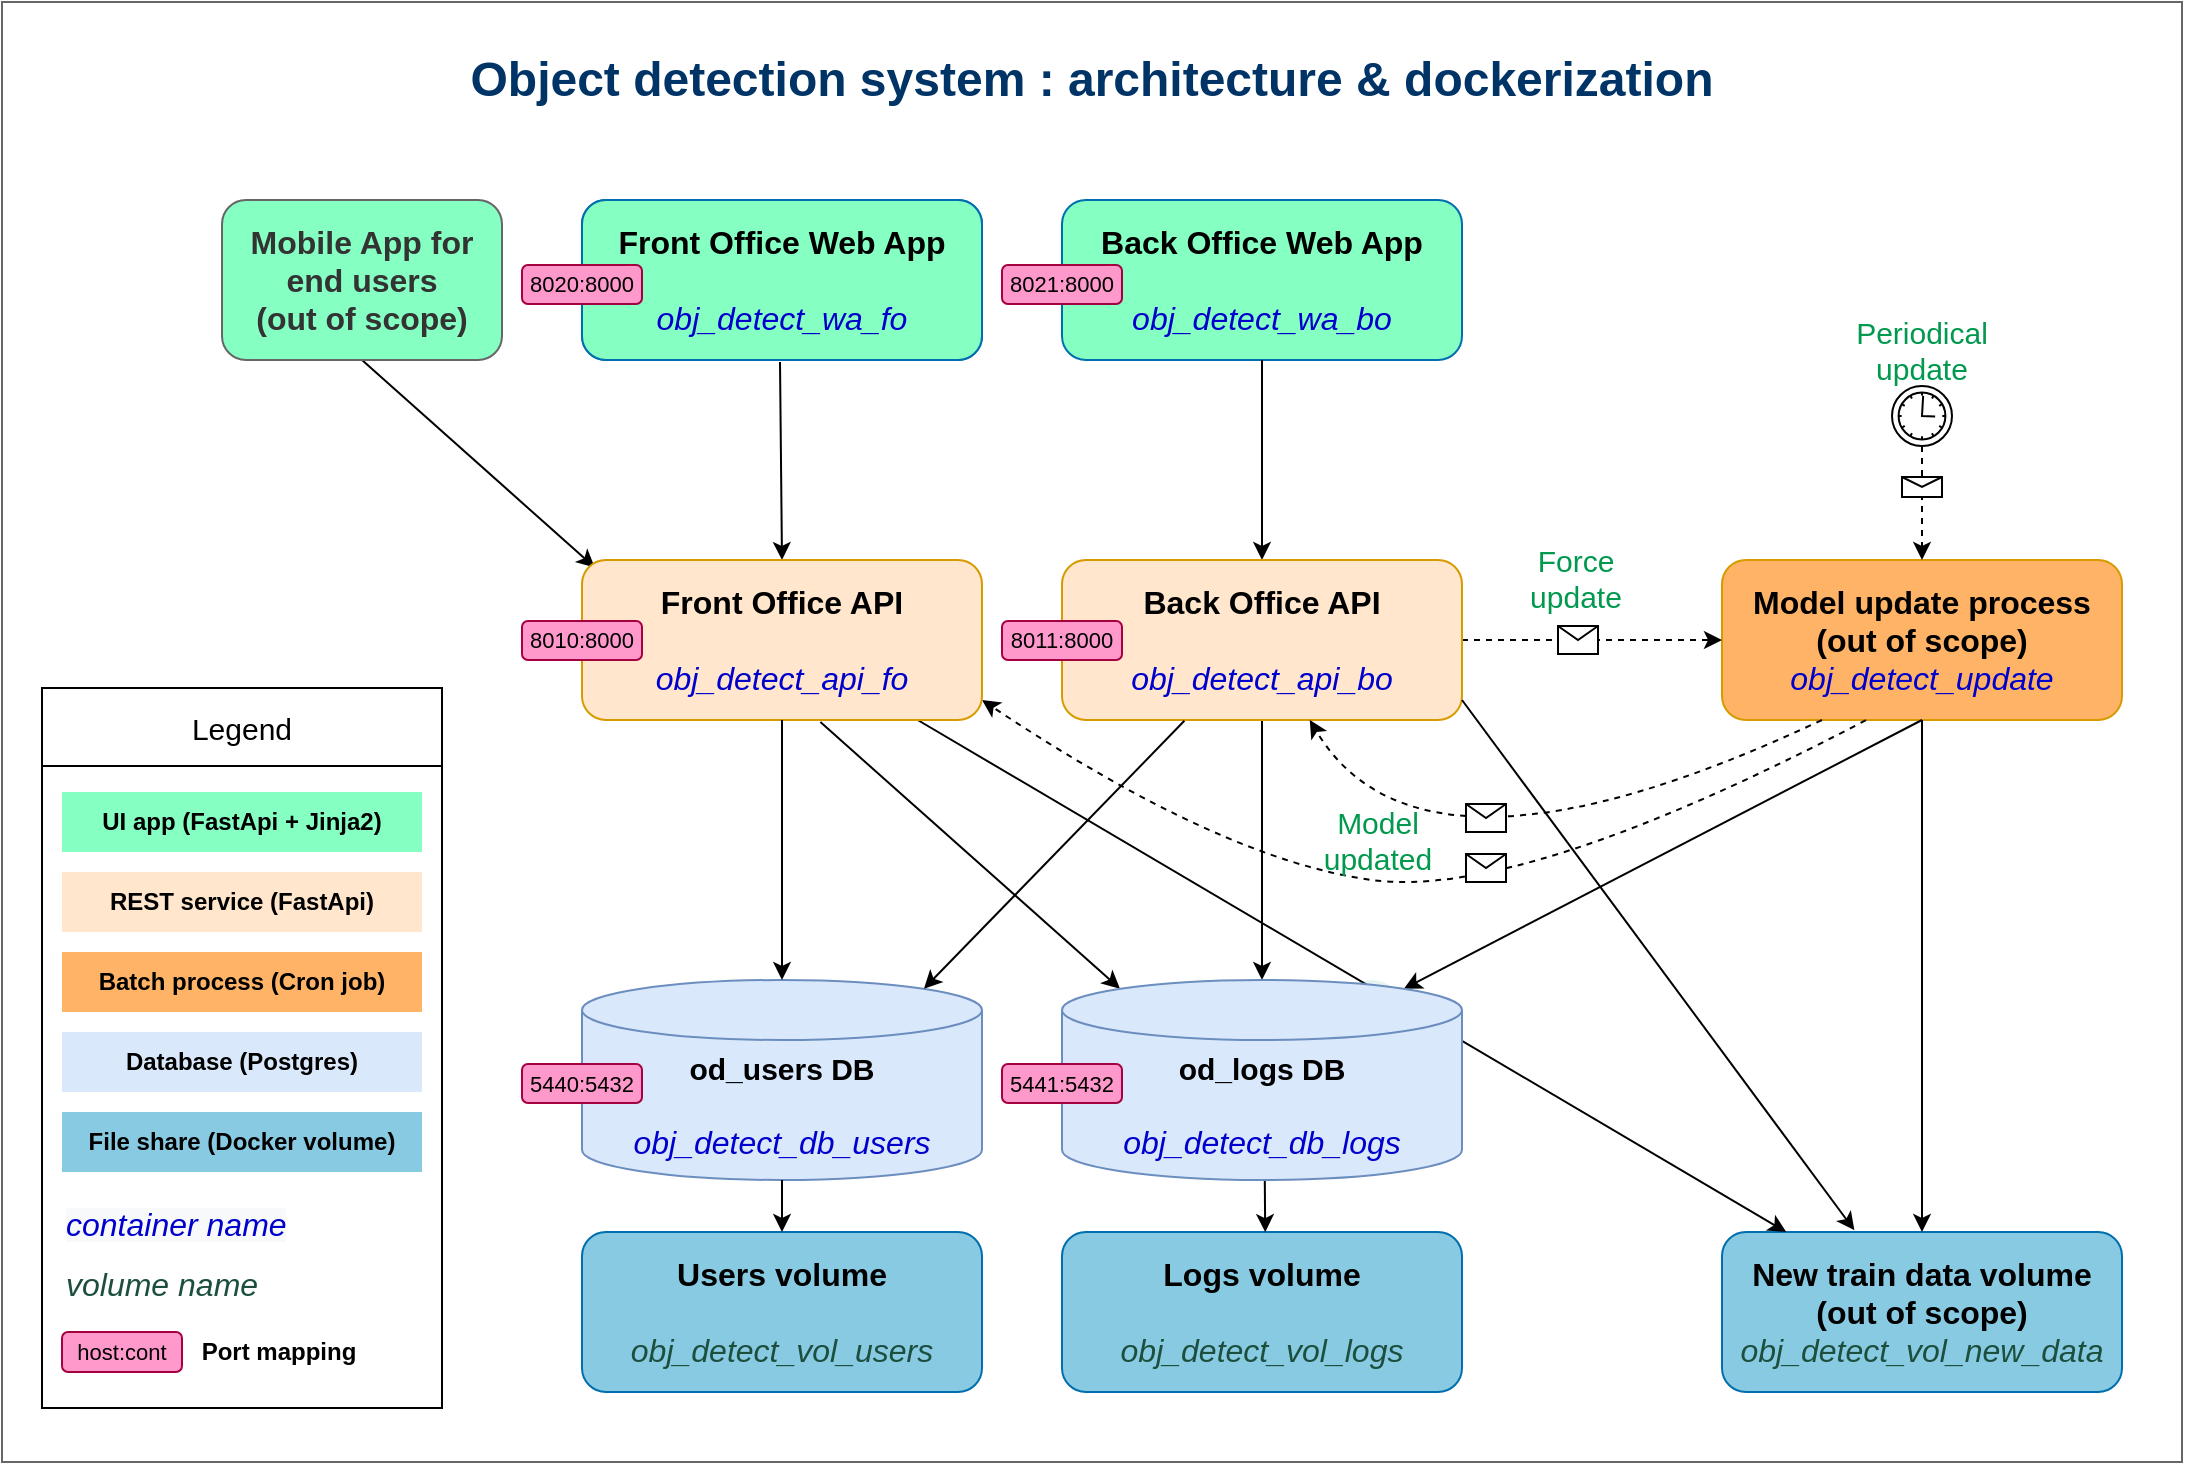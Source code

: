 <mxfile version="20.3.0" type="device" pages="2"><diagram id="LKjUAFBoFnQrC9ZMvoLa" name="Component View"><mxGraphModel dx="2048" dy="1203" grid="1" gridSize="10" guides="1" tooltips="1" connect="1" arrows="1" fold="1" page="1" pageScale="1" pageWidth="1169" pageHeight="827" math="0" shadow="0"><root><mxCell id="0"/><mxCell id="1" parent="0"/><mxCell id="bZFzPTDAbsU0Pmy6hyoJ-13" value="Front Office API&lt;br&gt;&lt;br&gt;&lt;span style=&quot;font-weight: normal;&quot;&gt;&lt;i&gt;&lt;font color=&quot;#0000cc&quot;&gt;obj_detect_api_FO&lt;/font&gt;&lt;/i&gt;&lt;/span&gt;" style="rounded=1;whiteSpace=wrap;html=1;fillColor=#ffe6cc;strokeColor=#d79b00;fontSize=16;fontStyle=1" parent="1" vertex="1"><mxGeometry x="340" y="320" width="200" height="80" as="geometry"/></mxCell><mxCell id="U5fFpGS7LrzTUTUGrHVH-27" value="" style="rounded=0;whiteSpace=wrap;html=1;shadow=0;glass=0;labelBackgroundColor=none;sketch=0;fontFamily=Helvetica;fontSize=15;fontColor=#1C4F3E;strokeColor=#666666;" parent="1" vertex="1"><mxGeometry x="50" y="41" width="1090" height="730" as="geometry"/></mxCell><mxCell id="c4-u2W3Cd0auHzFLsxYX-12" value="" style="rounded=0;whiteSpace=wrap;html=1;fillColor=#FFFFFF;" parent="1" vertex="1"><mxGeometry x="70" y="384" width="200" height="360" as="geometry"/></mxCell><mxCell id="aZU74gW-wYQVsVAUU4Kw-7" value="Back Office Web App&lt;br&gt;&lt;br&gt;&lt;i style=&quot;font-weight: 400;&quot;&gt;&lt;font color=&quot;#0000cc&quot;&gt;obj_detect_wa_bo&lt;/font&gt;&lt;/i&gt;" style="rounded=1;whiteSpace=wrap;html=1;fillColor=#85FFC2;strokeColor=#006EAF;fontSize=16;fontStyle=1;fontColor=#000000;" parent="1" vertex="1"><mxGeometry x="580" y="140" width="200" height="80" as="geometry"/></mxCell><mxCell id="aZU74gW-wYQVsVAUU4Kw-8" value="Model update&amp;nbsp;process&lt;br&gt;(out of scope)&lt;br&gt;&lt;i style=&quot;font-weight: 400;&quot;&gt;&lt;font color=&quot;#0000cc&quot;&gt;obj_detect_update&lt;/font&gt;&lt;/i&gt;" style="rounded=1;whiteSpace=wrap;html=1;fillColor=#FFB366;strokeColor=#d79b00;fontSize=16;fontStyle=1;fillStyle=auto;sketch=0;" parent="1" vertex="1"><mxGeometry x="910" y="320" width="200" height="80" as="geometry"/></mxCell><mxCell id="aZU74gW-wYQVsVAUU4Kw-9" value="" style="endArrow=classic;html=1;rounded=0;exitX=0.5;exitY=1;exitDx=0;exitDy=0;entryX=0.5;entryY=0;entryDx=0;entryDy=0;" parent="1" target="aZU74gW-wYQVsVAUU4Kw-52" edge="1"><mxGeometry width="50" height="50" relative="1" as="geometry"><mxPoint x="439" y="221" as="sourcePoint"/><mxPoint x="439" y="334" as="targetPoint"/></mxGeometry></mxCell><mxCell id="aZU74gW-wYQVsVAUU4Kw-10" value="" style="endArrow=classic;html=1;rounded=0;exitX=0.5;exitY=1;exitDx=0;exitDy=0;" parent="1" source="aZU74gW-wYQVsVAUU4Kw-7" target="aZU74gW-wYQVsVAUU4Kw-53" edge="1"><mxGeometry width="50" height="50" relative="1" as="geometry"><mxPoint x="1139" y="544" as="sourcePoint"/><mxPoint x="680" y="320" as="targetPoint"/></mxGeometry></mxCell><mxCell id="aZU74gW-wYQVsVAUU4Kw-11" value="" style="endArrow=classic;html=1;rounded=0;entryX=0.145;entryY=0;entryDx=0;entryDy=4.35;entryPerimeter=0;exitX=0.596;exitY=1.013;exitDx=0;exitDy=0;exitPerimeter=0;" parent="1" source="aZU74gW-wYQVsVAUU4Kw-52" target="aZU74gW-wYQVsVAUU4Kw-54" edge="1"><mxGeometry width="50" height="50" relative="1" as="geometry"><mxPoint x="419" y="444" as="sourcePoint"/><mxPoint x="619" y="585" as="targetPoint"/></mxGeometry></mxCell><mxCell id="aZU74gW-wYQVsVAUU4Kw-12" value="" style="endArrow=classic;html=1;rounded=0;exitX=0.5;exitY=1;exitDx=0;exitDy=0;entryX=0.855;entryY=0;entryDx=0;entryDy=4.35;entryPerimeter=0;" parent="1" source="aZU74gW-wYQVsVAUU4Kw-8" target="aZU74gW-wYQVsVAUU4Kw-54" edge="1"><mxGeometry width="50" height="50" relative="1" as="geometry"><mxPoint x="830" y="444" as="sourcePoint"/><mxPoint x="990" y="587" as="targetPoint"/></mxGeometry></mxCell><mxCell id="aZU74gW-wYQVsVAUU4Kw-13" value="" style="endArrow=classic;html=1;rounded=0;exitX=0.5;exitY=1;exitDx=0;exitDy=0;entryX=0.5;entryY=0;entryDx=0;entryDy=0;entryPerimeter=0;" parent="1" target="aZU74gW-wYQVsVAUU4Kw-54" edge="1"><mxGeometry width="50" height="50" relative="1" as="geometry"><mxPoint x="680" y="380" as="sourcePoint"/><mxPoint x="679" y="509" as="targetPoint"/></mxGeometry></mxCell><mxCell id="aZU74gW-wYQVsVAUU4Kw-22" value="" style="endArrow=classic;html=1;rounded=0;exitX=0.5;exitY=1;exitDx=0;exitDy=0;entryX=0.032;entryY=0.047;entryDx=0;entryDy=0;entryPerimeter=0;" parent="1" source="U5fFpGS7LrzTUTUGrHVH-28" target="aZU74gW-wYQVsVAUU4Kw-52" edge="1"><mxGeometry width="50" height="50" relative="1" as="geometry"><mxPoint x="279" y="221" as="sourcePoint"/><mxPoint x="439" y="334" as="targetPoint"/></mxGeometry></mxCell><mxCell id="aZU74gW-wYQVsVAUU4Kw-25" value="Object detection system : architecture &amp;amp; dockerization" style="text;html=1;strokeColor=none;fillColor=none;align=center;verticalAlign=middle;whiteSpace=wrap;rounded=0;dashed=1;fontSize=24;fontStyle=1;fontColor=#003366;" parent="1" vertex="1"><mxGeometry x="280" y="65" width="630" height="30" as="geometry"/></mxCell><mxCell id="aZU74gW-wYQVsVAUU4Kw-37" value="" style="points=[[0.145,0.145,0],[0.5,0,0],[0.855,0.145,0],[1,0.5,0],[0.855,0.855,0],[0.5,1,0],[0.145,0.855,0],[0,0.5,0]];shape=mxgraph.bpmn.event;html=1;verticalLabelPosition=bottom;labelBackgroundColor=#ffffff;verticalAlign=top;align=center;perimeter=ellipsePerimeter;outlineConnect=0;aspect=fixed;outline=standard;symbol=timer;" parent="1" vertex="1"><mxGeometry x="995" y="233" width="30" height="30" as="geometry"/></mxCell><mxCell id="aZU74gW-wYQVsVAUU4Kw-38" value="" style="endArrow=classic;html=1;rounded=0;entryX=0;entryY=0.5;entryDx=0;entryDy=0;dashed=1;exitX=1;exitY=0.5;exitDx=0;exitDy=0;" parent="1" source="aZU74gW-wYQVsVAUU4Kw-53" target="aZU74gW-wYQVsVAUU4Kw-8" edge="1"><mxGeometry relative="1" as="geometry"><mxPoint x="700" y="353" as="sourcePoint"/><mxPoint x="820" y="354" as="targetPoint"/></mxGeometry></mxCell><mxCell id="aZU74gW-wYQVsVAUU4Kw-39" value="" style="shape=message;html=1;outlineConnect=0;" parent="aZU74gW-wYQVsVAUU4Kw-38" vertex="1"><mxGeometry width="20" height="14" relative="1" as="geometry"><mxPoint x="-17" y="-7" as="offset"/></mxGeometry></mxCell><mxCell id="aZU74gW-wYQVsVAUU4Kw-50" value="Force update" style="text;html=1;strokeColor=none;fillColor=none;align=center;verticalAlign=middle;whiteSpace=wrap;rounded=0;fontSize=15;fontColor=#00994D;" parent="1" vertex="1"><mxGeometry x="807" y="314" width="60" height="30" as="geometry"/></mxCell><mxCell id="aZU74gW-wYQVsVAUU4Kw-51" value="Periodical update" style="text;html=1;strokeColor=none;fillColor=none;align=center;verticalAlign=middle;whiteSpace=wrap;rounded=0;fontSize=15;fontColor=#00994D;" parent="1" vertex="1"><mxGeometry x="980" y="200" width="60" height="30" as="geometry"/></mxCell><mxCell id="aZU74gW-wYQVsVAUU4Kw-53" value="Back Office API&lt;br&gt;&lt;br&gt;&lt;i style=&quot;font-weight: 400;&quot;&gt;&lt;font color=&quot;#0000cc&quot;&gt;obj_detect_api_bo&lt;/font&gt;&lt;/i&gt;" style="rounded=1;whiteSpace=wrap;html=1;fillColor=#FFE6CC;strokeColor=#d79b00;fontSize=16;fontStyle=1" parent="1" vertex="1"><mxGeometry x="580" y="320" width="200" height="80" as="geometry"/></mxCell><mxCell id="aZU74gW-wYQVsVAUU4Kw-56" value="" style="curved=1;endArrow=classic;html=1;rounded=0;fontSize=15;fontColor=#003366;exitX=0.25;exitY=1;exitDx=0;exitDy=0;dashed=1;" parent="1" source="aZU74gW-wYQVsVAUU4Kw-8" target="aZU74gW-wYQVsVAUU4Kw-53" edge="1"><mxGeometry width="50" height="50" relative="1" as="geometry"><mxPoint x="890" y="384" as="sourcePoint"/><mxPoint x="670" y="384" as="targetPoint"/><Array as="points"><mxPoint x="760" y="494"/></Array></mxGeometry></mxCell><mxCell id="aZU74gW-wYQVsVAUU4Kw-57" value="" style="curved=1;endArrow=classic;html=1;rounded=0;fontSize=15;fontColor=#003366;exitX=0.36;exitY=1.001;exitDx=0;exitDy=0;dashed=1;exitPerimeter=0;" parent="1" source="aZU74gW-wYQVsVAUU4Kw-8" edge="1"><mxGeometry width="50" height="50" relative="1" as="geometry"><mxPoint x="900" y="394" as="sourcePoint"/><mxPoint x="540" y="390" as="targetPoint"/><Array as="points"><mxPoint x="810" y="490"/><mxPoint x="660" y="470"/></Array></mxGeometry></mxCell><mxCell id="aZU74gW-wYQVsVAUU4Kw-58" value="" style="shape=message;html=1;outlineConnect=0;" parent="1" vertex="1"><mxGeometry x="781.998" y="442.0" width="20" height="14" as="geometry"/></mxCell><mxCell id="aZU74gW-wYQVsVAUU4Kw-59" value="" style="shape=message;html=1;outlineConnect=0;" parent="1" vertex="1"><mxGeometry x="781.998" y="467.0" width="20" height="14" as="geometry"/></mxCell><mxCell id="aZU74gW-wYQVsVAUU4Kw-64" value="Model updated" style="text;html=1;strokeColor=none;fillColor=none;align=center;verticalAlign=middle;whiteSpace=wrap;rounded=0;fontSize=15;fontColor=#00994D;" parent="1" vertex="1"><mxGeometry x="708" y="445" width="60" height="30" as="geometry"/></mxCell><mxCell id="aZU74gW-wYQVsVAUU4Kw-72" value="New train data volume&lt;br&gt;(out of scope)&lt;br&gt;&lt;i style=&quot;font-weight: 400;&quot;&gt;&lt;font color=&quot;#1c4f3e&quot;&gt;obj_detect_vol_new_data&lt;/font&gt;&lt;/i&gt;" style="rounded=1;whiteSpace=wrap;html=1;fillColor=#88CAE2;strokeColor=#006EAF;fontSize=16;fontStyle=1;fontColor=#000000;fillStyle=auto;" parent="1" vertex="1"><mxGeometry x="910" y="656" width="200" height="80" as="geometry"/></mxCell><mxCell id="aZU74gW-wYQVsVAUU4Kw-73" value="" style="endArrow=classic;html=1;rounded=0;exitX=0.5;exitY=1;exitDx=0;exitDy=0;" parent="1" source="aZU74gW-wYQVsVAUU4Kw-8" target="aZU74gW-wYQVsVAUU4Kw-72" edge="1"><mxGeometry width="50" height="50" relative="1" as="geometry"><mxPoint x="970" y="384" as="sourcePoint"/><mxPoint x="1000" y="597" as="targetPoint"/></mxGeometry></mxCell><mxCell id="aZU74gW-wYQVsVAUU4Kw-74" value="" style="endArrow=classic;html=1;rounded=0;fontSize=15;fontColor=#000000;" parent="1" source="aZU74gW-wYQVsVAUU4Kw-52" target="aZU74gW-wYQVsVAUU4Kw-72" edge="1"><mxGeometry width="50" height="50" relative="1" as="geometry"><mxPoint x="400" y="384" as="sourcePoint"/><mxPoint x="1000" y="676" as="targetPoint"/></mxGeometry></mxCell><mxCell id="aZU74gW-wYQVsVAUU4Kw-52" value="Front Office API&lt;br&gt;&lt;br&gt;&lt;span style=&quot;font-weight: normal;&quot;&gt;&lt;i&gt;&lt;font color=&quot;#0000cc&quot;&gt;obj_detect_api_fo&lt;/font&gt;&lt;/i&gt;&lt;/span&gt;" style="rounded=1;whiteSpace=wrap;html=1;fillColor=#ffe6cc;strokeColor=#d79b00;fontSize=16;fontStyle=1" parent="1" vertex="1"><mxGeometry x="340" y="320" width="200" height="80" as="geometry"/></mxCell><mxCell id="c4-u2W3Cd0auHzFLsxYX-2" value="UI app (FastApi + Jinja2)" style="text;html=1;strokeColor=none;fillColor=#85FFC2;align=center;verticalAlign=middle;whiteSpace=wrap;rounded=0;fontStyle=1" parent="1" vertex="1"><mxGeometry x="80" y="436" width="180" height="30" as="geometry"/></mxCell><mxCell id="c4-u2W3Cd0auHzFLsxYX-3" value="Batch process (Cron job)" style="text;html=1;strokeColor=none;fillColor=#FFB366;align=center;verticalAlign=middle;whiteSpace=wrap;rounded=0;fontStyle=1" parent="1" vertex="1"><mxGeometry x="80" y="516" width="180" height="30" as="geometry"/></mxCell><mxCell id="c4-u2W3Cd0auHzFLsxYX-5" value="REST service (FastApi)" style="text;html=1;strokeColor=none;fillColor=#FFE6CC;align=center;verticalAlign=middle;whiteSpace=wrap;rounded=0;fontStyle=1" parent="1" vertex="1"><mxGeometry x="80" y="476" width="180" height="30" as="geometry"/></mxCell><mxCell id="c4-u2W3Cd0auHzFLsxYX-6" value="Database (Postgres)" style="text;html=1;strokeColor=none;fillColor=#DAE8FC;align=center;verticalAlign=middle;whiteSpace=wrap;rounded=0;fontStyle=1" parent="1" vertex="1"><mxGeometry x="80" y="556" width="180" height="30" as="geometry"/></mxCell><mxCell id="c4-u2W3Cd0auHzFLsxYX-8" value="File share (Docker volume)" style="text;html=1;strokeColor=none;fillColor=#88CAE2;align=center;verticalAlign=middle;whiteSpace=wrap;rounded=0;fontStyle=1" parent="1" vertex="1"><mxGeometry x="80" y="596" width="180" height="30" as="geometry"/></mxCell><mxCell id="c4-u2W3Cd0auHzFLsxYX-13" value="&lt;font style=&quot;font-size: 15px; font-weight: normal;&quot;&gt;Legend&lt;/font&gt;" style="text;html=1;strokeColor=none;fillColor=none;align=center;verticalAlign=middle;whiteSpace=wrap;rounded=0;fontStyle=1;fontSize=16;" parent="1" vertex="1"><mxGeometry x="140" y="388.5" width="60" height="30" as="geometry"/></mxCell><mxCell id="c4-u2W3Cd0auHzFLsxYX-15" value="" style="endArrow=none;html=1;rounded=0;fontSize=18;" parent="1" edge="1"><mxGeometry width="50" height="50" relative="1" as="geometry"><mxPoint x="270" y="423" as="sourcePoint"/><mxPoint x="70" y="423" as="targetPoint"/></mxGeometry></mxCell><mxCell id="c4-u2W3Cd0auHzFLsxYX-16" value="&lt;b style=&quot;font-size: 15px;&quot;&gt;od_users DB&lt;br&gt;&lt;br&gt;&lt;/b&gt;&lt;i style=&quot;font-size: 16px;&quot;&gt;&lt;font color=&quot;#0000cc&quot;&gt;obj_detect_db_users&lt;/font&gt;&lt;/i&gt;&lt;b style=&quot;font-size: 15px;&quot;&gt;&lt;br&gt;&lt;/b&gt;" style="shape=cylinder3;whiteSpace=wrap;html=1;boundedLbl=1;backgroundOutline=1;size=15;fillColor=#dae8fc;strokeColor=#6c8ebf;fontSize=15;" parent="1" vertex="1"><mxGeometry x="340" y="530" width="200" height="100" as="geometry"/></mxCell><mxCell id="c4-u2W3Cd0auHzFLsxYX-17" value="" style="endArrow=classic;html=1;rounded=0;fontSize=16;exitX=0.306;exitY=1.005;exitDx=0;exitDy=0;exitPerimeter=0;entryX=0.855;entryY=0;entryDx=0;entryDy=4.35;entryPerimeter=0;" parent="1" source="aZU74gW-wYQVsVAUU4Kw-53" target="c4-u2W3Cd0auHzFLsxYX-16" edge="1"><mxGeometry width="50" height="50" relative="1" as="geometry"><mxPoint x="829" y="535" as="sourcePoint"/><mxPoint x="469" y="585" as="targetPoint"/></mxGeometry></mxCell><mxCell id="c4-u2W3Cd0auHzFLsxYX-18" value="" style="endArrow=classic;html=1;rounded=0;fontSize=16;exitX=0.5;exitY=1;exitDx=0;exitDy=0;entryX=0.5;entryY=0;entryDx=0;entryDy=0;entryPerimeter=0;" parent="1" source="aZU74gW-wYQVsVAUU4Kw-52" target="c4-u2W3Cd0auHzFLsxYX-16" edge="1"><mxGeometry width="50" height="50" relative="1" as="geometry"><mxPoint x="657.96" y="391.3" as="sourcePoint"/><mxPoint x="479.0" y="595" as="targetPoint"/></mxGeometry></mxCell><mxCell id="zU9-ZeOLq24claDi8Va1-1" value="Users volume&lt;br&gt;&lt;br&gt;&lt;i style=&quot;font-weight: 400;&quot;&gt;&lt;font color=&quot;#1c4f3e&quot;&gt;obj_detect_vol_users&lt;/font&gt;&lt;/i&gt;" style="rounded=1;whiteSpace=wrap;html=1;fillColor=#88CAE2;strokeColor=#006EAF;fontSize=16;fontStyle=1;fontColor=#000000;" parent="1" vertex="1"><mxGeometry x="340" y="656" width="200" height="80" as="geometry"/></mxCell><mxCell id="zU9-ZeOLq24claDi8Va1-2" value="Logs volume&lt;br&gt;&lt;br&gt;&lt;i style=&quot;font-weight: 400;&quot;&gt;&lt;font color=&quot;#1c4f3e&quot;&gt;obj_detect_vol_logs&lt;/font&gt;&lt;/i&gt;" style="rounded=1;whiteSpace=wrap;html=1;fillColor=#88CAE2;strokeColor=#006EAF;fontSize=16;fontStyle=1;fontColor=#000000;" parent="1" vertex="1"><mxGeometry x="580" y="656" width="200" height="80" as="geometry"/></mxCell><mxCell id="zU9-ZeOLq24claDi8Va1-3" value="" style="endArrow=classic;html=1;rounded=0;fontSize=16;exitX=0.5;exitY=1;exitDx=0;exitDy=0;entryX=0.5;entryY=0;entryDx=0;entryDy=0;exitPerimeter=0;" parent="1" source="c4-u2W3Cd0auHzFLsxYX-16" target="zU9-ZeOLq24claDi8Va1-1" edge="1"><mxGeometry width="50" height="50" relative="1" as="geometry"><mxPoint x="449" y="565" as="sourcePoint"/><mxPoint x="449" y="709" as="targetPoint"/></mxGeometry></mxCell><mxCell id="U5fFpGS7LrzTUTUGrHVH-11" value="" style="shape=ellipse;labelPosition=right;align=left;strokeColor=none;fillColor=#009587;opacity=10;sketch=0;" parent="1" vertex="1"><mxGeometry x="720" y="530" width="30" height="30" as="geometry"/></mxCell><mxCell id="U5fFpGS7LrzTUTUGrHVH-12" value="" style="dashed=0;labelPosition=right;align=left;shape=mxgraph.gmdl.checkbox;strokeColor=none;fillColor=#009587;strokeWidth=2;sketch=0;" parent="U5fFpGS7LrzTUTUGrHVH-11" vertex="1"><mxGeometry x="10" y="10" width="10" height="10" as="geometry"/></mxCell><mxCell id="U5fFpGS7LrzTUTUGrHVH-17" value="" style="endArrow=classic;html=1;rounded=0;entryX=0.5;entryY=0;entryDx=0;entryDy=0;dashed=1;" parent="1" source="aZU74gW-wYQVsVAUU4Kw-37" target="aZU74gW-wYQVsVAUU4Kw-8" edge="1"><mxGeometry relative="1" as="geometry"><mxPoint x="760" y="363" as="sourcePoint"/><mxPoint x="920" y="363" as="targetPoint"/></mxGeometry></mxCell><mxCell id="U5fFpGS7LrzTUTUGrHVH-18" value="" style="shape=message;html=1;outlineConnect=0;" parent="U5fFpGS7LrzTUTUGrHVH-17" vertex="1"><mxGeometry width="20" height="10" relative="1" as="geometry"><mxPoint x="-10" y="-13" as="offset"/></mxGeometry></mxCell><mxCell id="U5fFpGS7LrzTUTUGrHVH-21" value="&lt;i style=&quot;color: rgb(0, 0, 0); font-family: Helvetica; font-variant-ligatures: normal; font-variant-caps: normal; font-weight: 400; letter-spacing: normal; orphans: 2; text-align: center; text-indent: 0px; text-transform: none; widows: 2; word-spacing: 0px; -webkit-text-stroke-width: 0px; background-color: rgb(248, 249, 250); text-decoration-thickness: initial; text-decoration-style: initial; text-decoration-color: initial; font-size: 16px;&quot;&gt;&lt;font color=&quot;#0000cc&quot;&gt;container name&lt;/font&gt;&lt;/i&gt;" style="text;whiteSpace=wrap;html=1;fontSize=15;fontFamily=Helvetica;fontColor=#0000CC;" parent="1" vertex="1"><mxGeometry x="80" y="636" width="140" height="30" as="geometry"/></mxCell><mxCell id="U5fFpGS7LrzTUTUGrHVH-22" value="&lt;div style=&quot;text-align: center;&quot;&gt;&lt;span style=&quot;background-color: initial; font-size: 16px;&quot;&gt;&lt;i&gt;volume name&lt;/i&gt;&lt;/span&gt;&lt;/div&gt;" style="text;whiteSpace=wrap;html=1;fontSize=15;fontFamily=Helvetica;fontColor=#1C4F3E;" parent="1" vertex="1"><mxGeometry x="80" y="666" width="100" height="30" as="geometry"/></mxCell><mxCell id="U5fFpGS7LrzTUTUGrHVH-28" value="Mobile App for&lt;br&gt;end users&lt;br&gt;(out of scope)" style="rounded=1;whiteSpace=wrap;html=1;fillColor=#85FFC2;strokeColor=#666666;fontSize=16;fontStyle=1;fontColor=#333333;glass=0;shadow=0;sketch=0;fillStyle=auto;" parent="1" vertex="1"><mxGeometry x="160" y="140" width="140" height="80" as="geometry"/></mxCell><mxCell id="U5fFpGS7LrzTUTUGrHVH-29" value="Front Office Web App&lt;br&gt;&lt;br&gt;&lt;i style=&quot;font-weight: 400;&quot;&gt;&lt;font color=&quot;#0000cc&quot;&gt;obj_detect_wa_FO&lt;/font&gt;&lt;/i&gt;" style="rounded=1;whiteSpace=wrap;html=1;fillColor=#85FFC2;strokeColor=#006EAF;fontSize=16;fontStyle=1;fontColor=#000000;" parent="1" vertex="1"><mxGeometry x="340" y="140" width="200" height="80" as="geometry"/></mxCell><mxCell id="JFQeV7v-6vocwz4ESrTu-4" value="" style="endArrow=classic;html=1;rounded=0;fontSize=16;entryX=0.508;entryY=0.001;entryDx=0;entryDy=0;entryPerimeter=0;exitX=0.507;exitY=1.001;exitDx=0;exitDy=0;exitPerimeter=0;" parent="1" source="aZU74gW-wYQVsVAUU4Kw-54" target="zU9-ZeOLq24claDi8Va1-2" edge="1"><mxGeometry width="50" height="50" relative="1" as="geometry"><mxPoint x="450.0" y="640" as="sourcePoint"/><mxPoint x="450.0" y="666" as="targetPoint"/></mxGeometry></mxCell><mxCell id="JFQeV7v-6vocwz4ESrTu-5" value="" style="endArrow=classic;html=1;rounded=0;fontSize=15;fontColor=#000000;entryX=0.331;entryY=-0.011;entryDx=0;entryDy=0;entryPerimeter=0;exitX=1;exitY=0.875;exitDx=0;exitDy=0;exitPerimeter=0;" parent="1" source="aZU74gW-wYQVsVAUU4Kw-53" target="aZU74gW-wYQVsVAUU4Kw-72" edge="1"><mxGeometry width="50" height="50" relative="1" as="geometry"><mxPoint x="780" y="400" as="sourcePoint"/><mxPoint x="1010" y="660" as="targetPoint"/></mxGeometry></mxCell><mxCell id="aZU74gW-wYQVsVAUU4Kw-54" value="&lt;b style=&quot;font-size: 15px;&quot;&gt;od_logs DB&lt;br&gt;&lt;br&gt;&lt;/b&gt;&lt;i style=&quot;font-size: 16px;&quot;&gt;&lt;font color=&quot;#0000cc&quot;&gt;obj_detect_db_logs&lt;/font&gt;&lt;/i&gt;&lt;b style=&quot;font-size: 15px;&quot;&gt;&lt;br&gt;&lt;/b&gt;" style="shape=cylinder3;whiteSpace=wrap;html=1;boundedLbl=1;backgroundOutline=1;size=15;fillColor=#dae8fc;strokeColor=#6c8ebf;fontSize=15;" parent="1" vertex="1"><mxGeometry x="580" y="530" width="200" height="100" as="geometry"/></mxCell><mxCell id="EG7Z1WIFE8n3LriWQRnM-15" value="" style="group;fillColor=#FFFFFF;fontColor=#000000;container=0;" parent="1" vertex="1" connectable="0"><mxGeometry x="80" y="701" width="102" height="30" as="geometry"/></mxCell><mxCell id="EG7Z1WIFE8n3LriWQRnM-13" value="host:cont" style="rounded=1;whiteSpace=wrap;html=1;labelBackgroundColor=none;fillColor=#FF99CC;strokeColor=#A50040;fontColor=#000000;fontSize=11;fontStyle=0" parent="1" vertex="1"><mxGeometry x="80" y="706" width="60" height="20" as="geometry"/></mxCell><mxCell id="EG7Z1WIFE8n3LriWQRnM-14" value="Port mapping" style="text;html=1;resizable=0;autosize=1;align=center;verticalAlign=middle;points=[];fillColor=none;strokeColor=none;rounded=0;labelBackgroundColor=none;fontSize=12;fontStyle=1" parent="1" vertex="1"><mxGeometry x="138" y="700.5" width="100" height="30" as="geometry"/></mxCell><mxCell id="bZFzPTDAbsU0Pmy6hyoJ-12" value="Front Office Web App&lt;br&gt;&lt;br&gt;&lt;i style=&quot;font-weight: 400;&quot;&gt;&lt;font color=&quot;#0000cc&quot;&gt;obj_detect_wa_fo&lt;/font&gt;&lt;/i&gt;" style="rounded=1;whiteSpace=wrap;html=1;fillColor=#85FFC2;strokeColor=#006EAF;fontSize=16;fontStyle=1;fontColor=#000000;" parent="1" vertex="1"><mxGeometry x="340" y="140" width="200" height="80" as="geometry"/></mxCell><mxCell id="bZFzPTDAbsU0Pmy6hyoJ-1" value="8020:8000" style="rounded=1;whiteSpace=wrap;html=1;labelBackgroundColor=none;fillColor=#FF99CC;strokeColor=#A50040;fontColor=#000000;fontSize=11;" parent="1" vertex="1"><mxGeometry x="310" y="172.5" width="60" height="19.5" as="geometry"/></mxCell><mxCell id="rf7LwskHLrorA8pFJOT0-1" value="8021:8000" style="rounded=1;whiteSpace=wrap;html=1;labelBackgroundColor=none;fillColor=#FF99CC;strokeColor=#A50040;fontColor=#000000;fontSize=11;" parent="1" vertex="1"><mxGeometry x="550" y="172.5" width="60" height="19.5" as="geometry"/></mxCell><mxCell id="rf7LwskHLrorA8pFJOT0-2" value="8011:8000" style="rounded=1;whiteSpace=wrap;html=1;labelBackgroundColor=none;fillColor=#FF99CC;strokeColor=#A50040;fontColor=#000000;fontSize=11;" parent="1" vertex="1"><mxGeometry x="550" y="350.5" width="60" height="19.5" as="geometry"/></mxCell><mxCell id="rf7LwskHLrorA8pFJOT0-3" value="8010:8000" style="rounded=1;whiteSpace=wrap;html=1;labelBackgroundColor=none;fillColor=#FF99CC;strokeColor=#A50040;fontColor=#000000;fontSize=11;" parent="1" vertex="1"><mxGeometry x="310" y="350.5" width="60" height="19.5" as="geometry"/></mxCell><mxCell id="rf7LwskHLrorA8pFJOT0-4" value="5440:5432" style="rounded=1;whiteSpace=wrap;html=1;labelBackgroundColor=none;fillColor=#FF99CC;strokeColor=#A50040;fontColor=#000000;fontSize=11;" parent="1" vertex="1"><mxGeometry x="310" y="572" width="60" height="19.5" as="geometry"/></mxCell><mxCell id="rf7LwskHLrorA8pFJOT0-5" value="5441:5432" style="rounded=1;whiteSpace=wrap;html=1;labelBackgroundColor=none;fillColor=#FF99CC;strokeColor=#A50040;fontColor=#000000;fontSize=11;" parent="1" vertex="1"><mxGeometry x="550" y="572" width="60" height="19.5" as="geometry"/></mxCell></root></mxGraphModel></diagram><diagram id="o-18ISk8SpRQwk-XnbeN" name="Use case diagram"><mxGraphModel dx="2048" dy="1203" grid="1" gridSize="10" guides="1" tooltips="1" connect="1" arrows="1" fold="1" page="1" pageScale="1" pageWidth="1169" pageHeight="827" math="0" shadow="0"><root><mxCell id="0"/><mxCell id="1" parent="0"/><mxCell id="cTqaJ7jB70xsNiudF8KI-28" value="" style="rounded=0;whiteSpace=wrap;html=1;fontStyle=0;fontSize=15;strokeColor=#666666;" parent="1" vertex="1"><mxGeometry x="10" y="10" width="950" height="800" as="geometry"/></mxCell><mxCell id="cTqaJ7jB70xsNiudF8KI-1" value="User" style="shape=umlActor;verticalLabelPosition=bottom;verticalAlign=top;html=1;outlineConnect=0;fontStyle=0;fontSize=15;" parent="1" vertex="1"><mxGeometry x="46" y="182" width="30" height="60" as="geometry"/></mxCell><mxCell id="cTqaJ7jB70xsNiudF8KI-2" value="Administrator" style="shape=umlActor;verticalLabelPosition=bottom;verticalAlign=top;html=1;outlineConnect=0;fontStyle=0;fontSize=15;" parent="1" vertex="1"><mxGeometry x="896" y="238" width="30" height="60" as="geometry"/></mxCell><mxCell id="cTqaJ7jB70xsNiudF8KI-3" value="System timer" style="points=[[0.145,0.145,0],[0.5,0,0],[0.855,0.145,0],[1,0.5,0],[0.855,0.855,0],[0.5,1,0],[0.145,0.855,0],[0,0.5,0]];shape=mxgraph.bpmn.event;html=1;verticalLabelPosition=bottom;labelBackgroundColor=#ffffff;verticalAlign=top;align=center;perimeter=ellipsePerimeter;outlineConnect=0;aspect=fixed;outline=standard;symbol=timer;fontStyle=0;fontSize=15;" parent="1" vertex="1"><mxGeometry x="876" y="84" width="50" height="50" as="geometry"/></mxCell><mxCell id="cTqaJ7jB70xsNiudF8KI-4" value="UC01 - Detect object" style="ellipse;whiteSpace=wrap;html=1;fontStyle=0;fontSize=15;fillColor=#49CC9F;strokeColor=#000000;" parent="1" vertex="1"><mxGeometry x="170" y="84" width="230" height="80" as="geometry"/></mxCell><mxCell id="cTqaJ7jB70xsNiudF8KI-6" value="UC02 - Submit correction" style="ellipse;whiteSpace=wrap;html=1;fontStyle=0;fontSize=15;" parent="1" vertex="1"><mxGeometry x="170" y="228" width="230" height="80" as="geometry"/></mxCell><mxCell id="cTqaJ7jB70xsNiudF8KI-7" value="UC03 - Modify my password" style="ellipse;whiteSpace=wrap;html=1;fontStyle=0;fontSize=15;" parent="1" vertex="1"><mxGeometry x="170" y="399" width="230" height="80" as="geometry"/></mxCell><mxCell id="cTqaJ7jB70xsNiudF8KI-9" value="UC08 - Create new user" style="ellipse;whiteSpace=wrap;html=1;fontStyle=0;fontSize=15;" parent="1" vertex="1"><mxGeometry x="456" y="418" width="230" height="80" as="geometry"/></mxCell><mxCell id="cTqaJ7jB70xsNiudF8KI-10" value="UC09 - Modify existing user" style="ellipse;whiteSpace=wrap;html=1;fontStyle=0;fontSize=15;" parent="1" vertex="1"><mxGeometry x="456" y="516" width="230" height="80" as="geometry"/></mxCell><mxCell id="cTqaJ7jB70xsNiudF8KI-11" value="UC10 - Delete existing user" style="ellipse;whiteSpace=wrap;html=1;fontStyle=0;fontSize=15;" parent="1" vertex="1"><mxGeometry x="456" y="615" width="230" height="80" as="geometry"/></mxCell><mxCell id="cTqaJ7jB70xsNiudF8KI-14" value="" style="endArrow=classic;html=1;rounded=0;fontStyle=0;fontSize=15;entryX=0.964;entryY=0.3;entryDx=0;entryDy=0;entryPerimeter=0;" parent="1" source="cTqaJ7jB70xsNiudF8KI-3" edge="1"><mxGeometry width="50" height="50" relative="1" as="geometry"><mxPoint x="796" y="384" as="sourcePoint"/><mxPoint x="678.44" y="246" as="targetPoint"/></mxGeometry></mxCell><mxCell id="cTqaJ7jB70xsNiudF8KI-15" value="" style="endArrow=classic;html=1;rounded=0;entryX=0.995;entryY=0.379;entryDx=0;entryDy=0;entryPerimeter=0;fontStyle=0;fontSize=15;" parent="1" edge="1"><mxGeometry width="50" height="50" relative="1" as="geometry"><mxPoint x="856" y="239" as="sourcePoint"/><mxPoint x="684.87" y="55.32" as="targetPoint"/></mxGeometry></mxCell><mxCell id="cTqaJ7jB70xsNiudF8KI-16" value="" style="endArrow=classic;html=1;rounded=0;entryX=0;entryY=0.5;entryDx=0;entryDy=0;fontStyle=0;fontSize=15;" parent="1" target="cTqaJ7jB70xsNiudF8KI-4" edge="1"><mxGeometry width="50" height="50" relative="1" as="geometry"><mxPoint x="96" y="249" as="sourcePoint"/><mxPoint x="146" y="199" as="targetPoint"/></mxGeometry></mxCell><mxCell id="cTqaJ7jB70xsNiudF8KI-17" value="" style="endArrow=classic;html=1;rounded=0;entryX=0;entryY=0.5;entryDx=0;entryDy=0;fontStyle=0;fontSize=15;" parent="1" target="cTqaJ7jB70xsNiudF8KI-6" edge="1"><mxGeometry width="50" height="50" relative="1" as="geometry"><mxPoint x="96" y="269" as="sourcePoint"/><mxPoint x="223.77" y="150.36" as="targetPoint"/></mxGeometry></mxCell><mxCell id="cTqaJ7jB70xsNiudF8KI-18" value="" style="endArrow=classic;html=1;rounded=0;fontStyle=0;fontSize=15;entryX=0;entryY=0.5;entryDx=0;entryDy=0;" parent="1" target="cTqaJ7jB70xsNiudF8KI-7" edge="1"><mxGeometry width="50" height="50" relative="1" as="geometry"><mxPoint x="96" y="289" as="sourcePoint"/><mxPoint x="190" y="439" as="targetPoint"/></mxGeometry></mxCell><mxCell id="cTqaJ7jB70xsNiudF8KI-21" value="" style="endArrow=classic;html=1;rounded=0;entryX=1;entryY=0.5;entryDx=0;entryDy=0;fontStyle=0;fontSize=15;" parent="1" edge="1"><mxGeometry width="50" height="50" relative="1" as="geometry"><mxPoint x="856" y="249" as="sourcePoint"/><mxPoint x="686" y="163" as="targetPoint"/></mxGeometry></mxCell><mxCell id="cTqaJ7jB70xsNiudF8KI-22" value="" style="endArrow=classic;html=1;rounded=0;fontStyle=0;fontSize=15;entryX=1;entryY=0.5;entryDx=0;entryDy=0;" parent="1" target="cTqaJ7jB70xsNiudF8KI-31" edge="1"><mxGeometry width="50" height="50" relative="1" as="geometry"><mxPoint x="856" y="259" as="sourcePoint"/><mxPoint x="666" y="259" as="targetPoint"/></mxGeometry></mxCell><mxCell id="cTqaJ7jB70xsNiudF8KI-23" value="" style="endArrow=classic;html=1;rounded=0;entryX=1;entryY=0.5;entryDx=0;entryDy=0;fontStyle=0;fontSize=15;" parent="1" edge="1"><mxGeometry width="50" height="50" relative="1" as="geometry"><mxPoint x="856" y="269" as="sourcePoint"/><mxPoint x="686" y="360" as="targetPoint"/></mxGeometry></mxCell><mxCell id="cTqaJ7jB70xsNiudF8KI-24" value="" style="endArrow=classic;html=1;rounded=0;fontStyle=0;fontSize=15;entryX=1;entryY=0.5;entryDx=0;entryDy=0;" parent="1" target="cTqaJ7jB70xsNiudF8KI-9" edge="1"><mxGeometry width="50" height="50" relative="1" as="geometry"><mxPoint x="856" y="279" as="sourcePoint"/><mxPoint x="660" y="450" as="targetPoint"/></mxGeometry></mxCell><mxCell id="cTqaJ7jB70xsNiudF8KI-25" value="" style="endArrow=classic;html=1;rounded=0;entryX=1;entryY=0.5;entryDx=0;entryDy=0;fontStyle=0;fontSize=15;" parent="1" target="cTqaJ7jB70xsNiudF8KI-10" edge="1"><mxGeometry width="50" height="50" relative="1" as="geometry"><mxPoint x="856" y="299" as="sourcePoint"/><mxPoint x="714.95" y="104.32" as="targetPoint"/></mxGeometry></mxCell><mxCell id="cTqaJ7jB70xsNiudF8KI-26" value="" style="endArrow=classic;html=1;rounded=0;entryX=1;entryY=0.5;entryDx=0;entryDy=0;fontStyle=0;fontSize=15;" parent="1" target="cTqaJ7jB70xsNiudF8KI-11" edge="1"><mxGeometry width="50" height="50" relative="1" as="geometry"><mxPoint x="856" y="319" as="sourcePoint"/><mxPoint x="724.95" y="114.32" as="targetPoint"/></mxGeometry></mxCell><mxCell id="cTqaJ7jB70xsNiudF8KI-29" value="UC04 - Consult usage logs" style="ellipse;whiteSpace=wrap;html=1;fontStyle=0;fontSize=15;fillColor=#49CC9F;" parent="1" vertex="1"><mxGeometry x="456" y="23" width="230" height="80" as="geometry"/></mxCell><mxCell id="cTqaJ7jB70xsNiudF8KI-30" value="UC05 - Consult operational logs" style="ellipse;whiteSpace=wrap;html=1;fontStyle=0;fontSize=15;fillColor=#49CC9F;" parent="1" vertex="1"><mxGeometry x="456" y="122" width="230" height="80" as="geometry"/></mxCell><mxCell id="cTqaJ7jB70xsNiudF8KI-31" value="UC06 - Update ML model" style="ellipse;whiteSpace=wrap;html=1;fontStyle=0;fontSize=15;" parent="1" vertex="1"><mxGeometry x="456" y="220" width="230" height="80" as="geometry"/></mxCell><mxCell id="cTqaJ7jB70xsNiudF8KI-32" value="UC07 - Submit image + label(s)" style="ellipse;whiteSpace=wrap;html=1;fontStyle=0;fontSize=15;" parent="1" vertex="1"><mxGeometry x="456" y="319" width="230" height="80" as="geometry"/></mxCell><mxCell id="-oTCyzvZyroqFyLZW0vG-1" value="UC11 - Reset databases" style="ellipse;whiteSpace=wrap;html=1;fontStyle=0;fontSize=15;fillColor=#49CC9F;" parent="1" vertex="1"><mxGeometry x="456" y="710" width="230" height="80" as="geometry"/></mxCell><mxCell id="-oTCyzvZyroqFyLZW0vG-2" value="" style="endArrow=classic;html=1;rounded=0;fontStyle=0;fontSize=15;entryX=1;entryY=0.5;entryDx=0;entryDy=0;" parent="1" target="-oTCyzvZyroqFyLZW0vG-1" edge="1"><mxGeometry width="50" height="50" relative="1" as="geometry"><mxPoint x="860" y="340" as="sourcePoint"/><mxPoint x="696" y="665" as="targetPoint"/></mxGeometry></mxCell><mxCell id="kPJF4HFZtOcJjn_n-kWh-1" value="Administrator" style="shape=umlActor;verticalLabelPosition=bottom;verticalAlign=top;html=1;outlineConnect=0;fontStyle=0;fontSize=15;" vertex="1" parent="1"><mxGeometry x="46" y="270" width="30" height="60" as="geometry"/></mxCell></root></mxGraphModel></diagram></mxfile>